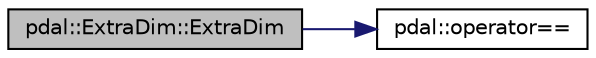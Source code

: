 digraph "pdal::ExtraDim::ExtraDim"
{
  edge [fontname="Helvetica",fontsize="10",labelfontname="Helvetica",labelfontsize="10"];
  node [fontname="Helvetica",fontsize="10",shape=record];
  rankdir="LR";
  Node1 [label="pdal::ExtraDim::ExtraDim",height=0.2,width=0.4,color="black", fillcolor="grey75", style="filled", fontcolor="black"];
  Node1 -> Node2 [color="midnightblue",fontsize="10",style="solid",fontname="Helvetica"];
  Node2 [label="pdal::operator==",height=0.2,width=0.4,color="black", fillcolor="white", style="filled",URL="$namespacepdal.html#a889695160494eb7dac1eeb16a5db6739"];
}
